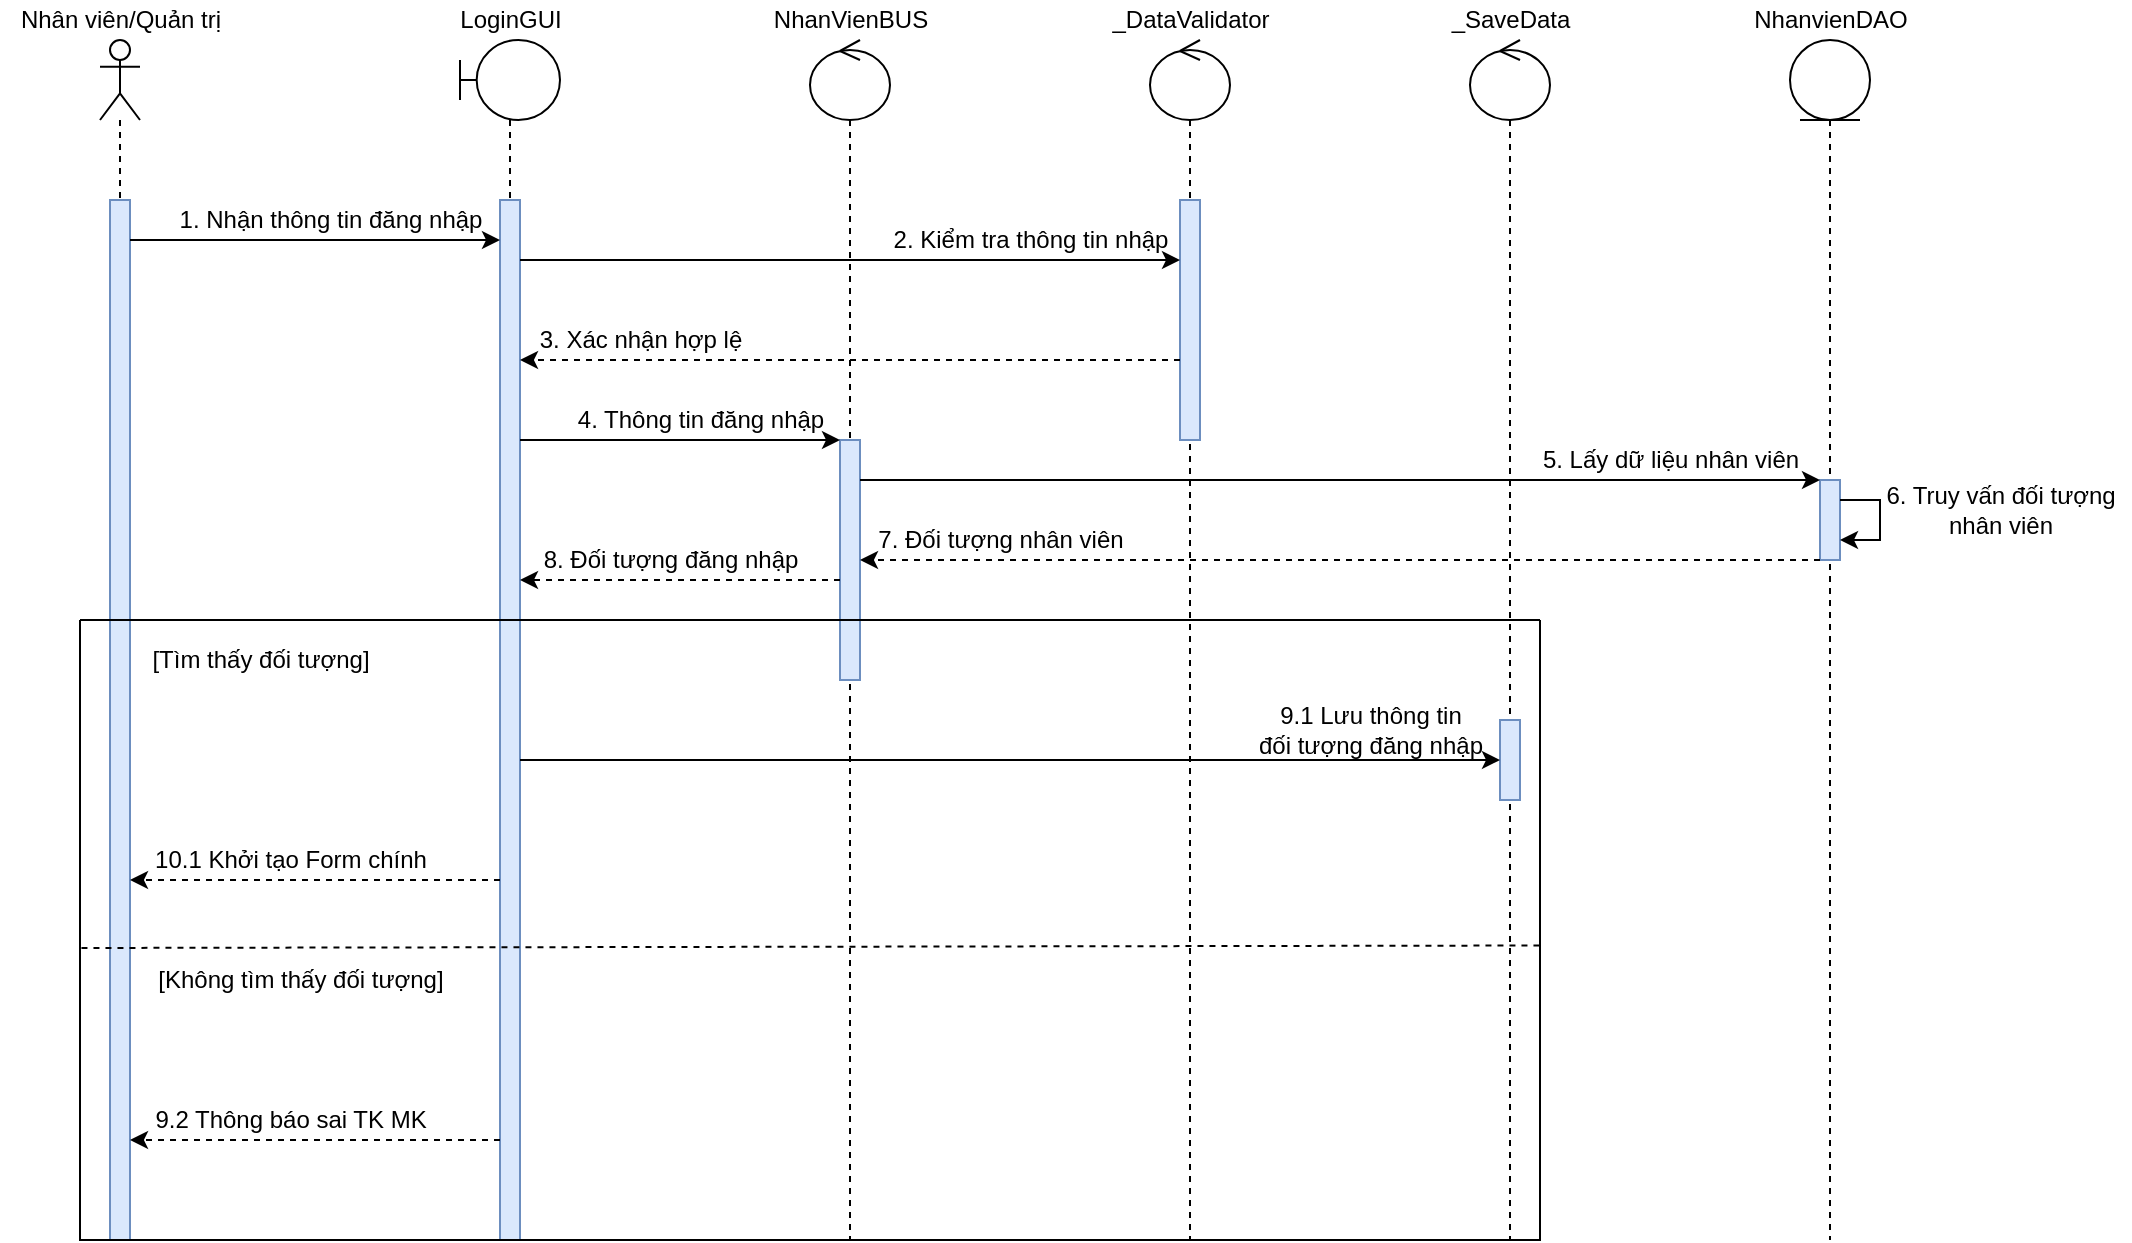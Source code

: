<mxfile version="16.5.1" type="device"><diagram id="u0hKsZXPfIuquh2E1AJ1" name="Page-1"><mxGraphModel dx="1296" dy="1065" grid="1" gridSize="10" guides="1" tooltips="1" connect="1" arrows="1" fold="1" page="1" pageScale="1" pageWidth="850" pageHeight="1100" math="0" shadow="0"><root><mxCell id="0"/><mxCell id="1" parent="0"/><mxCell id="pRtw61TDTWOGneY2pAEU-13" value="" style="shape=umlLifeline;participant=umlActor;perimeter=lifelinePerimeter;whiteSpace=wrap;html=1;container=1;collapsible=0;recursiveResize=0;verticalAlign=top;spacingTop=36;outlineConnect=0;" parent="1" vertex="1"><mxGeometry x="130" y="280" width="20" height="600" as="geometry"/></mxCell><mxCell id="pRtw61TDTWOGneY2pAEU-28" value="" style="html=1;points=[];perimeter=orthogonalPerimeter;fillColor=#dae8fc;strokeColor=#6c8ebf;" parent="pRtw61TDTWOGneY2pAEU-13" vertex="1"><mxGeometry x="5" y="80" width="10" height="520" as="geometry"/></mxCell><mxCell id="pRtw61TDTWOGneY2pAEU-19" value="Nhân viên/Quản trị" style="text;html=1;align=center;verticalAlign=middle;resizable=0;points=[];autosize=1;strokeColor=none;fillColor=none;" parent="1" vertex="1"><mxGeometry x="80" y="260" width="120" height="20" as="geometry"/></mxCell><mxCell id="pRtw61TDTWOGneY2pAEU-20" value="" style="shape=umlLifeline;participant=umlBoundary;perimeter=lifelinePerimeter;whiteSpace=wrap;html=1;container=1;collapsible=0;recursiveResize=0;verticalAlign=top;spacingTop=36;outlineConnect=0;" parent="1" vertex="1"><mxGeometry x="310" y="280" width="50" height="600" as="geometry"/></mxCell><mxCell id="pRtw61TDTWOGneY2pAEU-29" value="" style="html=1;points=[];perimeter=orthogonalPerimeter;fillColor=#dae8fc;strokeColor=#6c8ebf;" parent="pRtw61TDTWOGneY2pAEU-20" vertex="1"><mxGeometry x="20" y="80" width="10" height="520" as="geometry"/></mxCell><mxCell id="pRtw61TDTWOGneY2pAEU-22" value="" style="shape=umlLifeline;participant=umlControl;perimeter=lifelinePerimeter;whiteSpace=wrap;html=1;container=1;collapsible=0;recursiveResize=0;verticalAlign=top;spacingTop=36;outlineConnect=0;" parent="1" vertex="1"><mxGeometry x="485" y="280" width="40" height="600" as="geometry"/></mxCell><mxCell id="pRtw61TDTWOGneY2pAEU-55" value="" style="html=1;points=[];perimeter=orthogonalPerimeter;fillColor=#dae8fc;strokeColor=#6c8ebf;" parent="pRtw61TDTWOGneY2pAEU-22" vertex="1"><mxGeometry x="15" y="200" width="10" height="120" as="geometry"/></mxCell><mxCell id="pRtw61TDTWOGneY2pAEU-23" value="LoginGUI" style="text;html=1;align=center;verticalAlign=middle;resizable=0;points=[];autosize=1;strokeColor=none;fillColor=none;" parent="1" vertex="1"><mxGeometry x="300" y="260" width="70" height="20" as="geometry"/></mxCell><mxCell id="pRtw61TDTWOGneY2pAEU-24" value="NhanVienBUS" style="text;html=1;align=center;verticalAlign=middle;resizable=0;points=[];autosize=1;strokeColor=none;fillColor=none;" parent="1" vertex="1"><mxGeometry x="460" y="260" width="90" height="20" as="geometry"/></mxCell><mxCell id="pRtw61TDTWOGneY2pAEU-27" value="_SaveData" style="text;html=1;align=center;verticalAlign=middle;resizable=0;points=[];autosize=1;strokeColor=none;fillColor=none;" parent="1" vertex="1"><mxGeometry x="800" y="260" width="70" height="20" as="geometry"/></mxCell><mxCell id="pRtw61TDTWOGneY2pAEU-30" style="edgeStyle=orthogonalEdgeStyle;rounded=0;orthogonalLoop=1;jettySize=auto;html=1;" parent="1" source="pRtw61TDTWOGneY2pAEU-28" target="pRtw61TDTWOGneY2pAEU-29" edge="1"><mxGeometry relative="1" as="geometry"><Array as="points"><mxPoint x="250" y="380"/><mxPoint x="250" y="380"/></Array></mxGeometry></mxCell><mxCell id="pRtw61TDTWOGneY2pAEU-31" value="1. Nhận thông tin đăng nhập" style="text;html=1;align=center;verticalAlign=middle;resizable=0;points=[];autosize=1;strokeColor=none;fillColor=none;" parent="1" vertex="1"><mxGeometry x="160" y="360" width="170" height="20" as="geometry"/></mxCell><mxCell id="pRtw61TDTWOGneY2pAEU-38" value="" style="shape=umlLifeline;participant=umlControl;perimeter=lifelinePerimeter;whiteSpace=wrap;html=1;container=1;collapsible=0;recursiveResize=0;verticalAlign=top;spacingTop=36;outlineConnect=0;" parent="1" vertex="1"><mxGeometry x="655" y="280" width="40" height="600" as="geometry"/></mxCell><mxCell id="pRtw61TDTWOGneY2pAEU-43" value="" style="html=1;points=[];perimeter=orthogonalPerimeter;fillColor=#dae8fc;strokeColor=#6c8ebf;" parent="pRtw61TDTWOGneY2pAEU-38" vertex="1"><mxGeometry x="15" y="80" width="10" height="120" as="geometry"/></mxCell><mxCell id="pRtw61TDTWOGneY2pAEU-39" value="_DataValidator" style="text;html=1;align=center;verticalAlign=middle;resizable=0;points=[];autosize=1;strokeColor=none;fillColor=none;" parent="1" vertex="1"><mxGeometry x="630" y="260" width="90" height="20" as="geometry"/></mxCell><mxCell id="pRtw61TDTWOGneY2pAEU-40" value="" style="shape=umlLifeline;participant=umlEntity;perimeter=lifelinePerimeter;whiteSpace=wrap;html=1;container=1;collapsible=0;recursiveResize=0;verticalAlign=top;spacingTop=36;outlineConnect=0;" parent="1" vertex="1"><mxGeometry x="975" y="280" width="40" height="600" as="geometry"/></mxCell><mxCell id="pRtw61TDTWOGneY2pAEU-57" value="" style="html=1;points=[];perimeter=orthogonalPerimeter;fillColor=#dae8fc;strokeColor=#6c8ebf;" parent="pRtw61TDTWOGneY2pAEU-40" vertex="1"><mxGeometry x="15" y="220" width="10" height="40" as="geometry"/></mxCell><mxCell id="jdTTn0gEW3W25MM3mAAk-6" style="edgeStyle=orthogonalEdgeStyle;rounded=0;orthogonalLoop=1;jettySize=auto;html=1;" edge="1" parent="pRtw61TDTWOGneY2pAEU-40" source="pRtw61TDTWOGneY2pAEU-57" target="pRtw61TDTWOGneY2pAEU-57"><mxGeometry relative="1" as="geometry"/></mxCell><mxCell id="pRtw61TDTWOGneY2pAEU-41" value="NhanvienDAO" style="text;html=1;align=center;verticalAlign=middle;resizable=0;points=[];autosize=1;strokeColor=none;fillColor=none;" parent="1" vertex="1"><mxGeometry x="950" y="260" width="90" height="20" as="geometry"/></mxCell><mxCell id="pRtw61TDTWOGneY2pAEU-42" value="" style="shape=umlLifeline;participant=umlControl;perimeter=lifelinePerimeter;whiteSpace=wrap;html=1;container=1;collapsible=0;recursiveResize=0;verticalAlign=top;spacingTop=36;outlineConnect=0;" parent="1" vertex="1"><mxGeometry x="815" y="280" width="40" height="600" as="geometry"/></mxCell><mxCell id="pRtw61TDTWOGneY2pAEU-70" value="" style="html=1;points=[];perimeter=orthogonalPerimeter;fillColor=#dae8fc;strokeColor=#6c8ebf;" parent="pRtw61TDTWOGneY2pAEU-42" vertex="1"><mxGeometry x="15" y="340" width="10" height="40" as="geometry"/></mxCell><mxCell id="pRtw61TDTWOGneY2pAEU-44" style="edgeStyle=orthogonalEdgeStyle;rounded=0;orthogonalLoop=1;jettySize=auto;html=1;" parent="1" source="pRtw61TDTWOGneY2pAEU-29" target="pRtw61TDTWOGneY2pAEU-43" edge="1"><mxGeometry relative="1" as="geometry"><Array as="points"><mxPoint x="510" y="390"/><mxPoint x="510" y="390"/></Array></mxGeometry></mxCell><mxCell id="pRtw61TDTWOGneY2pAEU-45" value="2. Kiểm tra thông tin nhập" style="text;html=1;align=center;verticalAlign=middle;resizable=0;points=[];autosize=1;strokeColor=none;fillColor=none;" parent="1" vertex="1"><mxGeometry x="520" y="370" width="150" height="20" as="geometry"/></mxCell><mxCell id="pRtw61TDTWOGneY2pAEU-46" style="edgeStyle=orthogonalEdgeStyle;rounded=0;orthogonalLoop=1;jettySize=auto;html=1;dashed=1;" parent="1" source="pRtw61TDTWOGneY2pAEU-43" target="pRtw61TDTWOGneY2pAEU-29" edge="1"><mxGeometry relative="1" as="geometry"><Array as="points"><mxPoint x="510" y="440"/><mxPoint x="510" y="440"/></Array></mxGeometry></mxCell><mxCell id="pRtw61TDTWOGneY2pAEU-48" value="3. Xác nhận hợp lệ" style="text;html=1;align=center;verticalAlign=middle;resizable=0;points=[];autosize=1;strokeColor=none;fillColor=none;" parent="1" vertex="1"><mxGeometry x="340" y="420" width="120" height="20" as="geometry"/></mxCell><mxCell id="pRtw61TDTWOGneY2pAEU-56" style="edgeStyle=orthogonalEdgeStyle;rounded=0;orthogonalLoop=1;jettySize=auto;html=1;" parent="1" source="pRtw61TDTWOGneY2pAEU-29" target="pRtw61TDTWOGneY2pAEU-55" edge="1"><mxGeometry relative="1" as="geometry"><Array as="points"><mxPoint x="420" y="480"/><mxPoint x="420" y="480"/></Array></mxGeometry></mxCell><mxCell id="pRtw61TDTWOGneY2pAEU-60" value="5. Lấy dữ liệu nhân viên" style="text;html=1;align=center;verticalAlign=middle;resizable=0;points=[];autosize=1;strokeColor=none;fillColor=none;" parent="1" vertex="1"><mxGeometry x="845" y="480" width="140" height="20" as="geometry"/></mxCell><mxCell id="pRtw61TDTWOGneY2pAEU-61" value="4. Thông tin đăng nhập" style="text;html=1;align=center;verticalAlign=middle;resizable=0;points=[];autosize=1;strokeColor=none;fillColor=none;" parent="1" vertex="1"><mxGeometry x="360" y="460" width="140" height="20" as="geometry"/></mxCell><mxCell id="pRtw61TDTWOGneY2pAEU-64" style="edgeStyle=orthogonalEdgeStyle;rounded=0;orthogonalLoop=1;jettySize=auto;html=1;dashed=1;" parent="1" source="pRtw61TDTWOGneY2pAEU-55" target="pRtw61TDTWOGneY2pAEU-29" edge="1"><mxGeometry relative="1" as="geometry"><Array as="points"><mxPoint x="430" y="550"/><mxPoint x="430" y="550"/></Array></mxGeometry></mxCell><mxCell id="pRtw61TDTWOGneY2pAEU-65" value="8. Đối tượng đăng nhập" style="text;html=1;align=center;verticalAlign=middle;resizable=0;points=[];autosize=1;strokeColor=none;fillColor=none;" parent="1" vertex="1"><mxGeometry x="345" y="530" width="140" height="20" as="geometry"/></mxCell><mxCell id="pRtw61TDTWOGneY2pAEU-72" style="edgeStyle=orthogonalEdgeStyle;rounded=0;orthogonalLoop=1;jettySize=auto;html=1;" parent="1" source="pRtw61TDTWOGneY2pAEU-29" target="pRtw61TDTWOGneY2pAEU-70" edge="1"><mxGeometry relative="1" as="geometry"><Array as="points"><mxPoint x="780" y="640"/><mxPoint x="780" y="640"/></Array></mxGeometry></mxCell><mxCell id="pRtw61TDTWOGneY2pAEU-77" style="edgeStyle=orthogonalEdgeStyle;rounded=0;orthogonalLoop=1;jettySize=auto;html=1;dashed=1;" parent="1" source="pRtw61TDTWOGneY2pAEU-29" target="pRtw61TDTWOGneY2pAEU-28" edge="1"><mxGeometry relative="1" as="geometry"><Array as="points"><mxPoint x="240" y="830"/><mxPoint x="240" y="830"/></Array></mxGeometry></mxCell><mxCell id="pRtw61TDTWOGneY2pAEU-86" value="" style="swimlane;startSize=0;shadow=0;strokeColor=default;fillColor=default;" parent="1" vertex="1"><mxGeometry x="120" y="570" width="730" height="310" as="geometry"/></mxCell><mxCell id="pRtw61TDTWOGneY2pAEU-78" value="9.2 Thông báo sai TK MK" style="text;html=1;align=center;verticalAlign=middle;resizable=0;points=[];autosize=1;strokeColor=none;fillColor=none;" parent="pRtw61TDTWOGneY2pAEU-86" vertex="1"><mxGeometry x="30" y="240" width="150" height="20" as="geometry"/></mxCell><mxCell id="pRtw61TDTWOGneY2pAEU-75" value="[Không tìm thấy đối tượng]" style="text;html=1;align=center;verticalAlign=middle;resizable=0;points=[];autosize=1;strokeColor=none;fillColor=none;" parent="pRtw61TDTWOGneY2pAEU-86" vertex="1"><mxGeometry x="30" y="170" width="160" height="20" as="geometry"/></mxCell><mxCell id="pRtw61TDTWOGneY2pAEU-74" value="[Tìm thấy đối tượng]" style="text;html=1;align=center;verticalAlign=middle;resizable=0;points=[];autosize=1;strokeColor=none;fillColor=none;" parent="pRtw61TDTWOGneY2pAEU-86" vertex="1"><mxGeometry x="30" y="10" width="120" height="20" as="geometry"/></mxCell><mxCell id="pRtw61TDTWOGneY2pAEU-89" value="10.1 Khởi tạo Form chính" style="text;html=1;align=center;verticalAlign=middle;resizable=0;points=[];autosize=1;strokeColor=none;fillColor=none;" parent="pRtw61TDTWOGneY2pAEU-86" vertex="1"><mxGeometry x="30" y="110" width="150" height="20" as="geometry"/></mxCell><mxCell id="pRtw61TDTWOGneY2pAEU-73" value="9.1 Lưu thông tin &lt;br&gt;đối tượng đăng nhập" style="text;html=1;align=center;verticalAlign=middle;resizable=0;points=[];autosize=1;strokeColor=none;fillColor=none;" parent="pRtw61TDTWOGneY2pAEU-86" vertex="1"><mxGeometry x="580" y="40" width="130" height="30" as="geometry"/></mxCell><mxCell id="pRtw61TDTWOGneY2pAEU-87" value="" style="endArrow=none;dashed=1;html=1;rounded=0;entryX=1.002;entryY=0.525;entryDx=0;entryDy=0;exitX=0.001;exitY=0.529;exitDx=0;exitDy=0;exitPerimeter=0;entryPerimeter=0;" parent="1" source="pRtw61TDTWOGneY2pAEU-86" target="pRtw61TDTWOGneY2pAEU-86" edge="1"><mxGeometry width="50" height="50" relative="1" as="geometry"><mxPoint x="130" y="660" as="sourcePoint"/><mxPoint x="100" y="640" as="targetPoint"/></mxGeometry></mxCell><mxCell id="pRtw61TDTWOGneY2pAEU-88" style="edgeStyle=orthogonalEdgeStyle;rounded=0;orthogonalLoop=1;jettySize=auto;html=1;dashed=1;" parent="1" source="pRtw61TDTWOGneY2pAEU-29" target="pRtw61TDTWOGneY2pAEU-28" edge="1"><mxGeometry relative="1" as="geometry"><Array as="points"><mxPoint x="220" y="700"/><mxPoint x="220" y="700"/></Array></mxGeometry></mxCell><mxCell id="jdTTn0gEW3W25MM3mAAk-3" style="edgeStyle=orthogonalEdgeStyle;rounded=0;orthogonalLoop=1;jettySize=auto;html=1;" edge="1" parent="1" source="pRtw61TDTWOGneY2pAEU-55" target="pRtw61TDTWOGneY2pAEU-57"><mxGeometry relative="1" as="geometry"><Array as="points"><mxPoint x="870" y="500"/><mxPoint x="870" y="500"/></Array></mxGeometry></mxCell><mxCell id="jdTTn0gEW3W25MM3mAAk-4" style="edgeStyle=orthogonalEdgeStyle;rounded=0;orthogonalLoop=1;jettySize=auto;html=1;dashed=1;" edge="1" parent="1" source="pRtw61TDTWOGneY2pAEU-57" target="pRtw61TDTWOGneY2pAEU-55"><mxGeometry relative="1" as="geometry"><Array as="points"><mxPoint x="750" y="540"/><mxPoint x="750" y="540"/></Array></mxGeometry></mxCell><mxCell id="jdTTn0gEW3W25MM3mAAk-5" value="7. Đối tượng nhân viên" style="text;html=1;align=center;verticalAlign=middle;resizable=0;points=[];autosize=1;strokeColor=none;fillColor=none;" vertex="1" parent="1"><mxGeometry x="510" y="520" width="140" height="20" as="geometry"/></mxCell><mxCell id="jdTTn0gEW3W25MM3mAAk-7" value="6. Truy vấn đối tượng&lt;br&gt;nhân viên" style="text;html=1;align=center;verticalAlign=middle;resizable=0;points=[];autosize=1;strokeColor=none;fillColor=none;" vertex="1" parent="1"><mxGeometry x="1015" y="500" width="130" height="30" as="geometry"/></mxCell></root></mxGraphModel></diagram></mxfile>